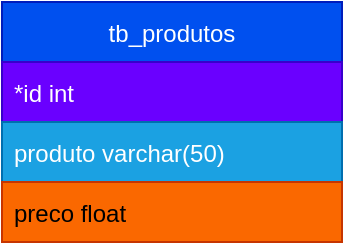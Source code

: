 <mxfile>
    <diagram id="fhWbTLnpmTBwdLGqbHq9" name="Page-1">
        <mxGraphModel dx="798" dy="610" grid="1" gridSize="10" guides="1" tooltips="1" connect="1" arrows="1" fold="1" page="1" pageScale="1" pageWidth="827" pageHeight="1169" math="0" shadow="0">
            <root>
                <mxCell id="0"/>
                <mxCell id="1" parent="0"/>
                <mxCell id="2" value="tb_produtos" style="swimlane;fontStyle=0;childLayout=stackLayout;horizontal=1;startSize=30;horizontalStack=0;resizeParent=1;resizeParentMax=0;resizeLast=0;collapsible=1;marginBottom=0;fillColor=#0050ef;fontColor=#ffffff;strokeColor=#001DBC;fontFamily=Helvetica;" vertex="1" parent="1">
                    <mxGeometry x="170" y="150" width="170" height="120" as="geometry">
                        <mxRectangle x="170" y="150" width="100" height="30" as="alternateBounds"/>
                    </mxGeometry>
                </mxCell>
                <mxCell id="3" value="*id int" style="text;strokeColor=#3700CC;fillColor=#6a00ff;align=left;verticalAlign=middle;spacingLeft=4;spacingRight=4;overflow=hidden;points=[[0,0.5],[1,0.5]];portConstraint=eastwest;rotatable=0;fontColor=#ffffff;" vertex="1" parent="2">
                    <mxGeometry y="30" width="170" height="30" as="geometry"/>
                </mxCell>
                <mxCell id="4" value="produto varchar(50)" style="text;strokeColor=#006EAF;fillColor=#1ba1e2;align=left;verticalAlign=middle;spacingLeft=4;spacingRight=4;overflow=hidden;points=[[0,0.5],[1,0.5]];portConstraint=eastwest;rotatable=0;fontColor=#ffffff;" vertex="1" parent="2">
                    <mxGeometry y="60" width="170" height="30" as="geometry"/>
                </mxCell>
                <mxCell id="5" value="preco float" style="text;strokeColor=#C73500;fillColor=#fa6800;align=left;verticalAlign=middle;spacingLeft=4;spacingRight=4;overflow=hidden;points=[[0,0.5],[1,0.5]];portConstraint=eastwest;rotatable=0;fontColor=#000000;" vertex="1" parent="2">
                    <mxGeometry y="90" width="170" height="30" as="geometry"/>
                </mxCell>
            </root>
        </mxGraphModel>
    </diagram>
</mxfile>